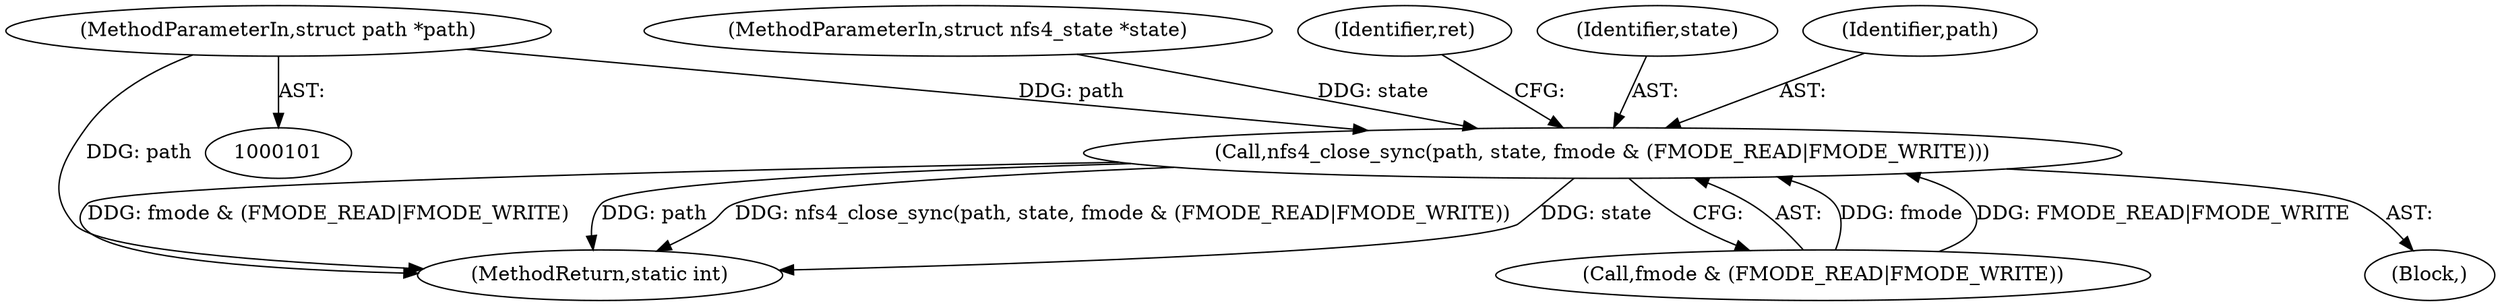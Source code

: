 digraph "0_linux_dc0b027dfadfcb8a5504f7d8052754bf8d501ab9_10@pointer" {
"1000103" [label="(MethodParameterIn,struct path *path)"];
"1000167" [label="(Call,nfs4_close_sync(path, state, fmode & (FMODE_READ|FMODE_WRITE)))"];
"1000104" [label="(MethodParameterIn,struct nfs4_state *state)"];
"1000177" [label="(MethodReturn,static int)"];
"1000103" [label="(MethodParameterIn,struct path *path)"];
"1000176" [label="(Identifier,ret)"];
"1000169" [label="(Identifier,state)"];
"1000167" [label="(Call,nfs4_close_sync(path, state, fmode & (FMODE_READ|FMODE_WRITE)))"];
"1000170" [label="(Call,fmode & (FMODE_READ|FMODE_WRITE))"];
"1000106" [label="(Block,)"];
"1000168" [label="(Identifier,path)"];
"1000103" -> "1000101"  [label="AST: "];
"1000103" -> "1000177"  [label="DDG: path"];
"1000103" -> "1000167"  [label="DDG: path"];
"1000167" -> "1000106"  [label="AST: "];
"1000167" -> "1000170"  [label="CFG: "];
"1000168" -> "1000167"  [label="AST: "];
"1000169" -> "1000167"  [label="AST: "];
"1000170" -> "1000167"  [label="AST: "];
"1000176" -> "1000167"  [label="CFG: "];
"1000167" -> "1000177"  [label="DDG: state"];
"1000167" -> "1000177"  [label="DDG: fmode & (FMODE_READ|FMODE_WRITE)"];
"1000167" -> "1000177"  [label="DDG: path"];
"1000167" -> "1000177"  [label="DDG: nfs4_close_sync(path, state, fmode & (FMODE_READ|FMODE_WRITE))"];
"1000104" -> "1000167"  [label="DDG: state"];
"1000170" -> "1000167"  [label="DDG: fmode"];
"1000170" -> "1000167"  [label="DDG: FMODE_READ|FMODE_WRITE"];
}
